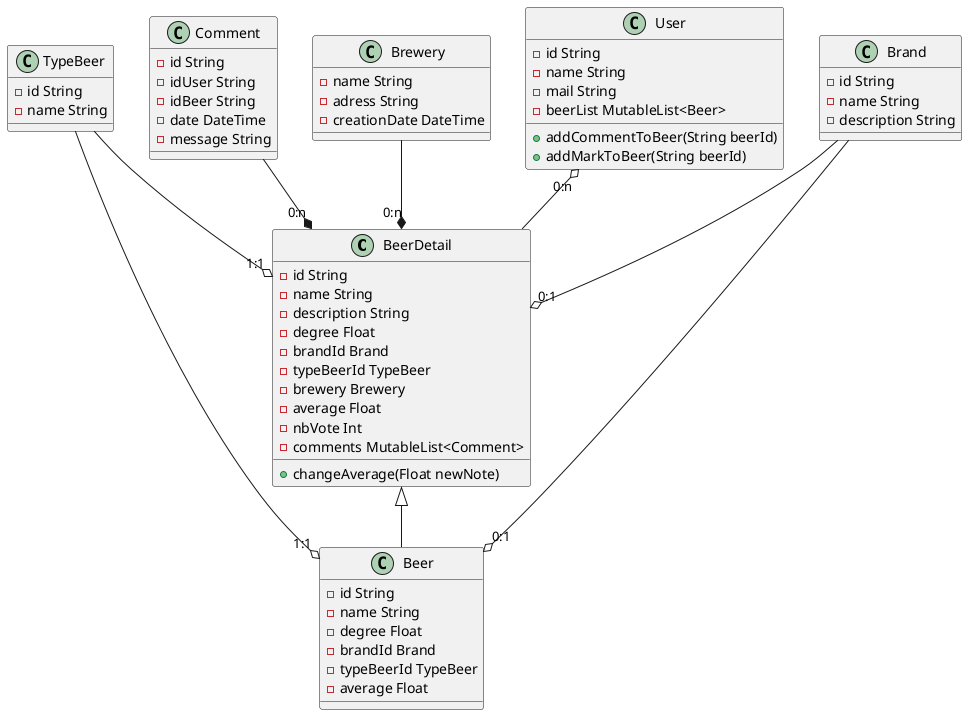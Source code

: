 @startuml Schema Objet

class BeerDetail{
    - id String
    - name String
    - description String
    - degree Float
    - brandId Brand
    - typeBeerId TypeBeer
    - brewery Brewery
    - average Float
    - nbVote Int
    - comments MutableList<Comment>
    + changeAverage(Float newNote)
}

class Beer{
    - id String
    - name String
    - degree Float
    - brandId Brand
    - typeBeerId TypeBeer
    - average Float
}


class TypeBeer{
    - id String
    - name String
}

class Brand {
    - id String
    - name String
    - description String
}

class Comment {
    - id String
    - idUser String
    - idBeer String
    - date DateTime
    - message String
}

class Brewery {
    - name String
    - adress String
    - creationDate DateTime
}

class User {
    - id String
    - name String
    - mail String
    - beerList MutableList<Beer>
    + addCommentToBeer(String beerId)
    + addMarkToBeer(String beerId)
}

BeerDetail <|-- Beer

TypeBeer --o "1:1" BeerDetail
Brand --o "0:1" BeerDetail
Brewery --* "0:n" BeerDetail
Comment --* "0:n" BeerDetail
User "0:n" o-- BeerDetail

TypeBeer --o "1:1" Beer
Brand --o "0:1" Beer

@enduml